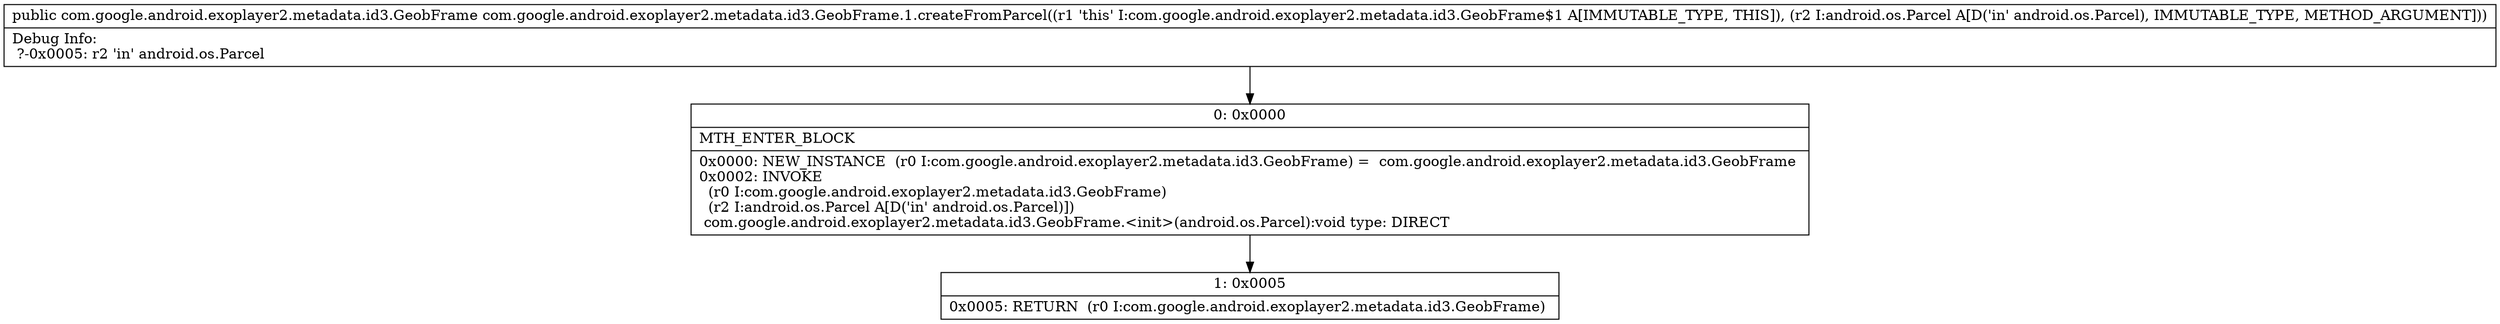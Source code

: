 digraph "CFG forcom.google.android.exoplayer2.metadata.id3.GeobFrame.1.createFromParcel(Landroid\/os\/Parcel;)Lcom\/google\/android\/exoplayer2\/metadata\/id3\/GeobFrame;" {
Node_0 [shape=record,label="{0\:\ 0x0000|MTH_ENTER_BLOCK\l|0x0000: NEW_INSTANCE  (r0 I:com.google.android.exoplayer2.metadata.id3.GeobFrame) =  com.google.android.exoplayer2.metadata.id3.GeobFrame \l0x0002: INVOKE  \l  (r0 I:com.google.android.exoplayer2.metadata.id3.GeobFrame)\l  (r2 I:android.os.Parcel A[D('in' android.os.Parcel)])\l com.google.android.exoplayer2.metadata.id3.GeobFrame.\<init\>(android.os.Parcel):void type: DIRECT \l}"];
Node_1 [shape=record,label="{1\:\ 0x0005|0x0005: RETURN  (r0 I:com.google.android.exoplayer2.metadata.id3.GeobFrame) \l}"];
MethodNode[shape=record,label="{public com.google.android.exoplayer2.metadata.id3.GeobFrame com.google.android.exoplayer2.metadata.id3.GeobFrame.1.createFromParcel((r1 'this' I:com.google.android.exoplayer2.metadata.id3.GeobFrame$1 A[IMMUTABLE_TYPE, THIS]), (r2 I:android.os.Parcel A[D('in' android.os.Parcel), IMMUTABLE_TYPE, METHOD_ARGUMENT]))  | Debug Info:\l  ?\-0x0005: r2 'in' android.os.Parcel\l}"];
MethodNode -> Node_0;
Node_0 -> Node_1;
}

